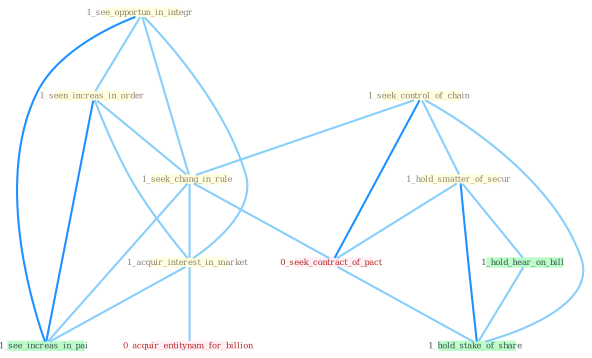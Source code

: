 Graph G{ 
    node
    [shape=polygon,style=filled,width=.5,height=.06,color="#BDFCC9",fixedsize=true,fontsize=4,
    fontcolor="#2f4f4f"];
    {node
    [color="#ffffe0", fontcolor="#8b7d6b"] "1_seek_control_of_chain " "1_see_opportun_in_integr " "1_seen_increas_in_order " "1_seek_chang_in_rule " "1_acquir_interest_in_market " "1_hold_smatter_of_secur "}
{node [color="#fff0f5", fontcolor="#b22222"] "0_seek_contract_of_pact " "0_acquir_entitynam_for_billion "}
edge [color="#B0E2FF"];

	"1_seek_control_of_chain " -- "1_seek_chang_in_rule " [w="1", color="#87cefa" ];
	"1_seek_control_of_chain " -- "1_hold_smatter_of_secur " [w="1", color="#87cefa" ];
	"1_seek_control_of_chain " -- "0_seek_contract_of_pact " [w="2", color="#1e90ff" , len=0.8];
	"1_seek_control_of_chain " -- "1_hold_stake_of_share " [w="1", color="#87cefa" ];
	"1_see_opportun_in_integr " -- "1_seen_increas_in_order " [w="1", color="#87cefa" ];
	"1_see_opportun_in_integr " -- "1_seek_chang_in_rule " [w="1", color="#87cefa" ];
	"1_see_opportun_in_integr " -- "1_acquir_interest_in_market " [w="1", color="#87cefa" ];
	"1_see_opportun_in_integr " -- "1_see_increas_in_pai " [w="2", color="#1e90ff" , len=0.8];
	"1_seen_increas_in_order " -- "1_seek_chang_in_rule " [w="1", color="#87cefa" ];
	"1_seen_increas_in_order " -- "1_acquir_interest_in_market " [w="1", color="#87cefa" ];
	"1_seen_increas_in_order " -- "1_see_increas_in_pai " [w="2", color="#1e90ff" , len=0.8];
	"1_seek_chang_in_rule " -- "1_acquir_interest_in_market " [w="1", color="#87cefa" ];
	"1_seek_chang_in_rule " -- "0_seek_contract_of_pact " [w="1", color="#87cefa" ];
	"1_seek_chang_in_rule " -- "1_see_increas_in_pai " [w="1", color="#87cefa" ];
	"1_acquir_interest_in_market " -- "0_acquir_entitynam_for_billion " [w="1", color="#87cefa" ];
	"1_acquir_interest_in_market " -- "1_see_increas_in_pai " [w="1", color="#87cefa" ];
	"1_hold_smatter_of_secur " -- "0_seek_contract_of_pact " [w="1", color="#87cefa" ];
	"1_hold_smatter_of_secur " -- "1_hold_hear_on_bill " [w="1", color="#87cefa" ];
	"1_hold_smatter_of_secur " -- "1_hold_stake_of_share " [w="2", color="#1e90ff" , len=0.8];
	"0_seek_contract_of_pact " -- "1_hold_stake_of_share " [w="1", color="#87cefa" ];
	"1_hold_hear_on_bill " -- "1_hold_stake_of_share " [w="1", color="#87cefa" ];
}